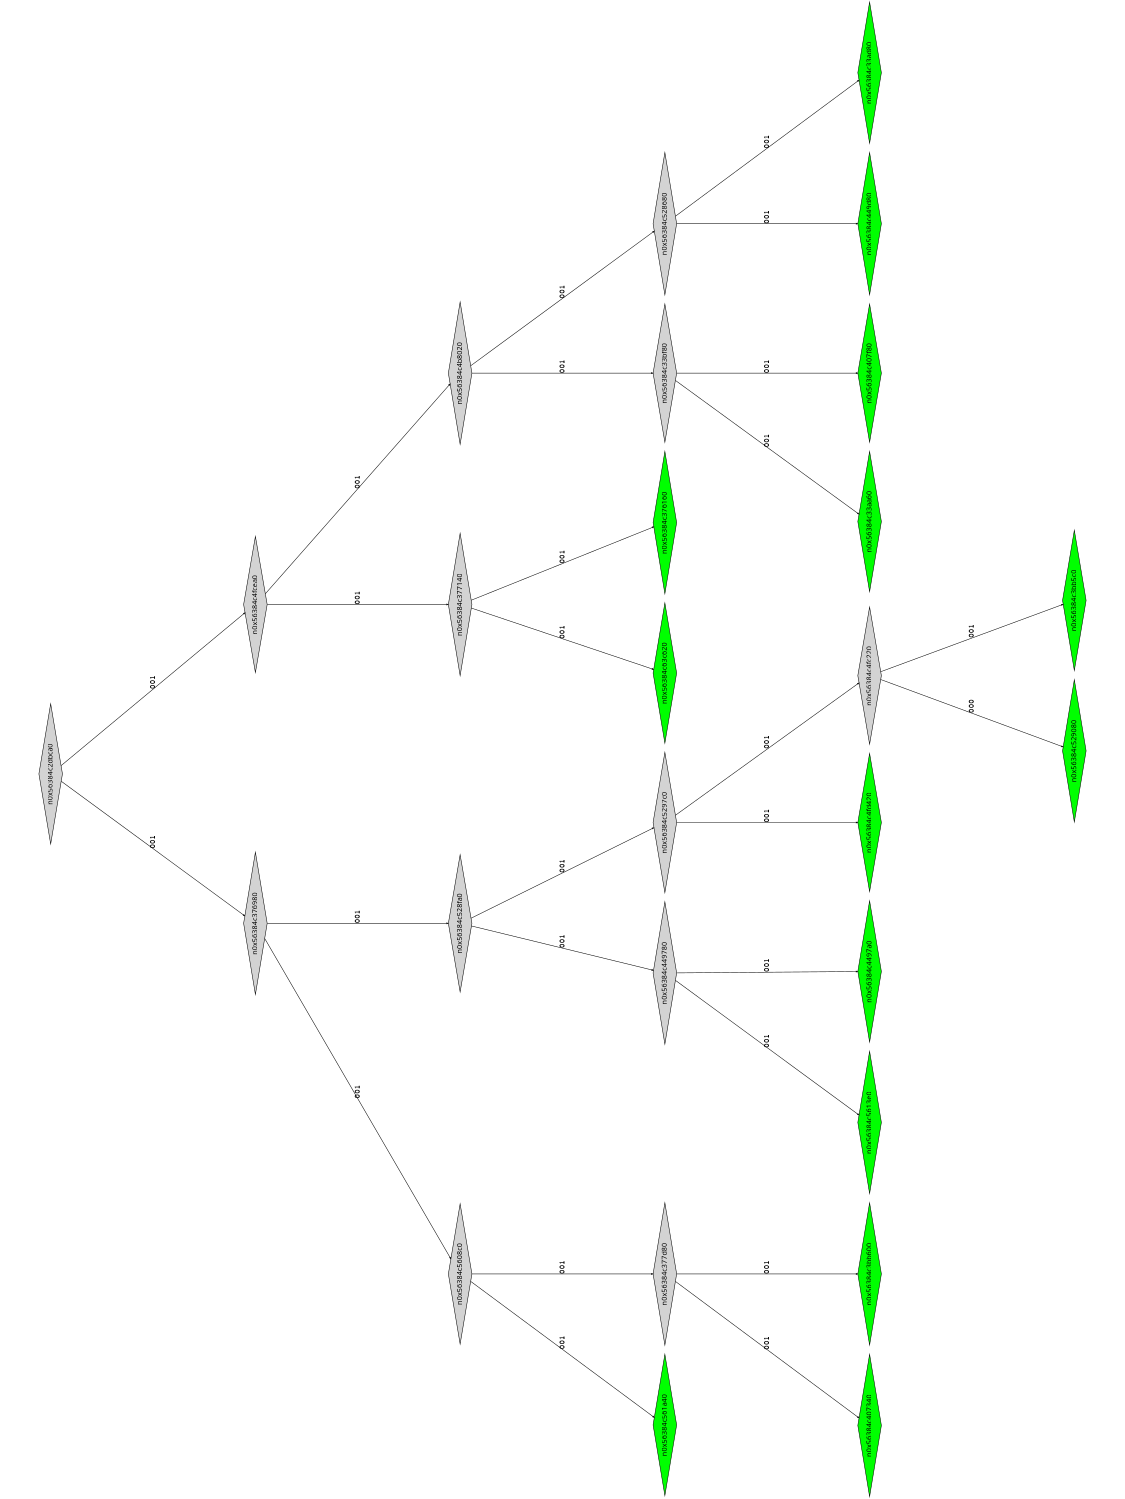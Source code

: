 digraph G {
	size="10,7.5";
	ratio=fill;
	rotate=90;
	center = "true";
	node [style="filled",width=.1,height=.1,fontname="Terminus"]
	edge [arrowsize=.3]
	n0x56384c2dbca0 [shape=diamond];
	n0x56384c2dbca0 -> n0x56384c376980 [label=001];
	n0x56384c2dbca0 -> n0x56384c4fcea0 [label=001];
	n0x56384c4fcea0 [shape=diamond];
	n0x56384c4fcea0 -> n0x56384c377140 [label=001];
	n0x56384c4fcea0 -> n0x56384c4b8020 [label=001];
	n0x56384c4b8020 [shape=diamond];
	n0x56384c4b8020 -> n0x56384c33bf80 [label=001];
	n0x56384c4b8020 -> n0x56384c528680 [label=001];
	n0x56384c528680 [shape=diamond];
	n0x56384c528680 -> n0x56384c449d80 [label=001];
	n0x56384c528680 -> n0x56384c33ad80 [label=001];
	n0x56384c33ad80 [shape=diamond,fillcolor=green];
	n0x56384c449d80 [shape=diamond,fillcolor=green];
	n0x56384c33bf80 [shape=diamond];
	n0x56384c33bf80 -> n0x56384c33aa60 [label=001];
	n0x56384c33bf80 -> n0x56384c407f80 [label=001];
	n0x56384c407f80 [shape=diamond,fillcolor=green];
	n0x56384c33aa60 [shape=diamond,fillcolor=green];
	n0x56384c377140 [shape=diamond];
	n0x56384c377140 -> n0x56384c63c620 [label=001];
	n0x56384c377140 -> n0x56384c376160 [label=001];
	n0x56384c376160 [shape=diamond,fillcolor=green];
	n0x56384c63c620 [shape=diamond,fillcolor=green];
	n0x56384c376980 [shape=diamond];
	n0x56384c376980 -> n0x56384c5608c0 [label=001];
	n0x56384c376980 -> n0x56384c528fa0 [label=001];
	n0x56384c528fa0 [shape=diamond];
	n0x56384c528fa0 -> n0x56384c449780 [label=001];
	n0x56384c528fa0 -> n0x56384c5297c0 [label=001];
	n0x56384c5297c0 [shape=diamond];
	n0x56384c5297c0 -> n0x56384c4fd420 [label=001];
	n0x56384c5297c0 -> n0x56384c4fc220 [label=001];
	n0x56384c4fc220 [shape=diamond];
	n0x56384c4fc220 -> n0x56384c529080 [label=000];
	n0x56384c4fc220 -> n0x56384c3bb5c0 [label=001];
	n0x56384c3bb5c0 [shape=diamond,fillcolor=green];
	n0x56384c529080 [shape=diamond,fillcolor=green];
	n0x56384c4fd420 [shape=diamond,fillcolor=green];
	n0x56384c449780 [shape=diamond];
	n0x56384c449780 -> n0x56384c5613e0 [label=001];
	n0x56384c449780 -> n0x56384c4497a0 [label=001];
	n0x56384c4497a0 [shape=diamond,fillcolor=green];
	n0x56384c5613e0 [shape=diamond,fillcolor=green];
	n0x56384c5608c0 [shape=diamond];
	n0x56384c5608c0 -> n0x56384c561a40 [label=001];
	n0x56384c5608c0 -> n0x56384c377d80 [label=001];
	n0x56384c377d80 [shape=diamond];
	n0x56384c377d80 -> n0x56384c407340 [label=001];
	n0x56384c377d80 -> n0x56384c3bb600 [label=001];
	n0x56384c3bb600 [shape=diamond,fillcolor=green];
	n0x56384c407340 [shape=diamond,fillcolor=green];
	n0x56384c561a40 [shape=diamond,fillcolor=green];
}
